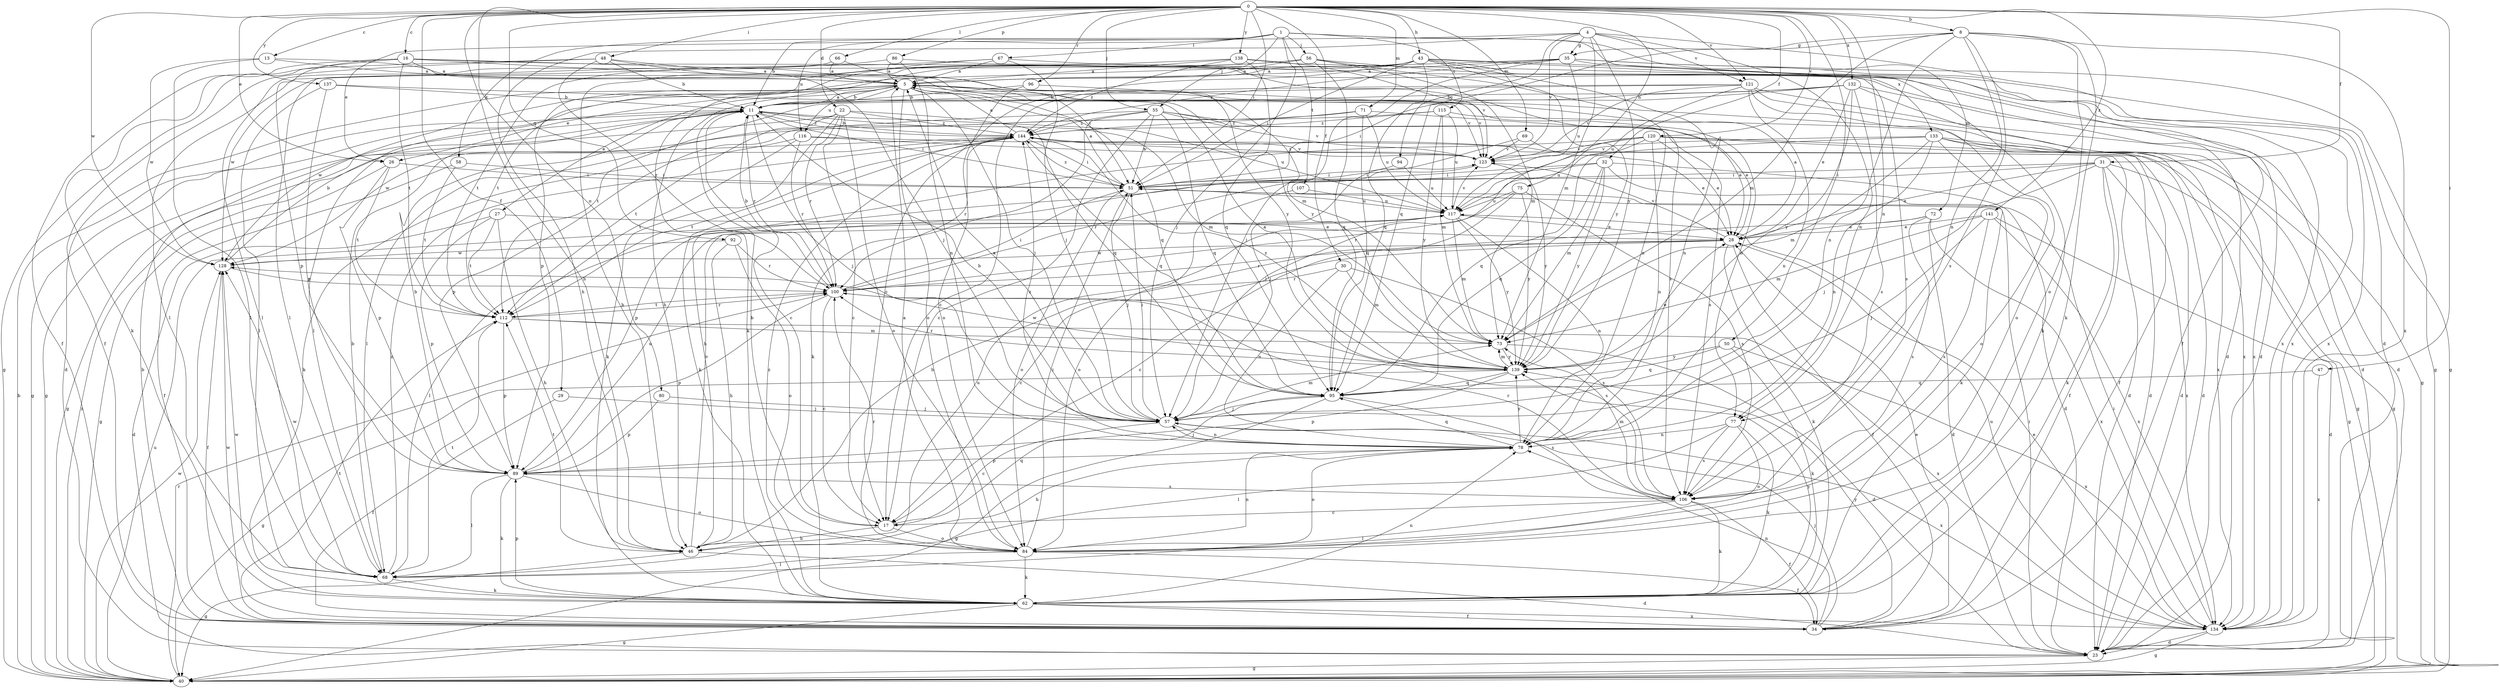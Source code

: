 strict digraph  {
0;
1;
4;
5;
8;
11;
13;
16;
17;
22;
23;
26;
27;
28;
29;
30;
31;
32;
34;
35;
40;
43;
46;
47;
48;
50;
51;
55;
56;
57;
58;
62;
66;
67;
68;
69;
71;
72;
73;
75;
77;
78;
80;
84;
86;
89;
92;
94;
95;
96;
100;
106;
107;
112;
115;
116;
117;
120;
121;
123;
128;
132;
133;
134;
137;
138;
139;
141;
144;
0 -> 8  [label=b];
0 -> 13  [label=c];
0 -> 16  [label=c];
0 -> 22  [label=d];
0 -> 26  [label=e];
0 -> 29  [label=f];
0 -> 30  [label=f];
0 -> 31  [label=f];
0 -> 32  [label=f];
0 -> 43  [label=h];
0 -> 46  [label=h];
0 -> 47  [label=i];
0 -> 48  [label=i];
0 -> 50  [label=i];
0 -> 51  [label=i];
0 -> 55  [label=j];
0 -> 66  [label=l];
0 -> 69  [label=m];
0 -> 71  [label=m];
0 -> 75  [label=n];
0 -> 77  [label=n];
0 -> 80  [label=o];
0 -> 86  [label=p];
0 -> 92  [label=q];
0 -> 96  [label=r];
0 -> 120  [label=v];
0 -> 121  [label=v];
0 -> 128  [label=w];
0 -> 132  [label=x];
0 -> 137  [label=y];
0 -> 138  [label=y];
0 -> 141  [label=z];
1 -> 11  [label=b];
1 -> 55  [label=j];
1 -> 56  [label=j];
1 -> 57  [label=j];
1 -> 58  [label=k];
1 -> 67  [label=l];
1 -> 72  [label=m];
1 -> 107  [label=t];
1 -> 115  [label=u];
1 -> 116  [label=u];
1 -> 133  [label=x];
4 -> 23  [label=d];
4 -> 26  [label=e];
4 -> 35  [label=g];
4 -> 46  [label=h];
4 -> 73  [label=m];
4 -> 77  [label=n];
4 -> 94  [label=q];
4 -> 121  [label=v];
4 -> 123  [label=v];
4 -> 139  [label=y];
5 -> 11  [label=b];
5 -> 23  [label=d];
5 -> 26  [label=e];
5 -> 27  [label=e];
5 -> 57  [label=j];
5 -> 68  [label=l];
5 -> 77  [label=n];
5 -> 84  [label=o];
5 -> 95  [label=q];
5 -> 116  [label=u];
5 -> 123  [label=v];
5 -> 128  [label=w];
8 -> 35  [label=g];
8 -> 62  [label=k];
8 -> 73  [label=m];
8 -> 77  [label=n];
8 -> 78  [label=n];
8 -> 84  [label=o];
8 -> 95  [label=q];
8 -> 106  [label=s];
8 -> 134  [label=x];
11 -> 5  [label=a];
11 -> 17  [label=c];
11 -> 40  [label=g];
11 -> 51  [label=i];
11 -> 57  [label=j];
11 -> 73  [label=m];
11 -> 100  [label=r];
11 -> 117  [label=u];
11 -> 144  [label=z];
13 -> 5  [label=a];
13 -> 51  [label=i];
13 -> 68  [label=l];
13 -> 128  [label=w];
16 -> 5  [label=a];
16 -> 23  [label=d];
16 -> 34  [label=f];
16 -> 62  [label=k];
16 -> 73  [label=m];
16 -> 89  [label=p];
16 -> 112  [label=t];
16 -> 139  [label=y];
17 -> 11  [label=b];
17 -> 46  [label=h];
17 -> 84  [label=o];
17 -> 95  [label=q];
22 -> 17  [label=c];
22 -> 40  [label=g];
22 -> 62  [label=k];
22 -> 84  [label=o];
22 -> 95  [label=q];
22 -> 100  [label=r];
22 -> 112  [label=t];
22 -> 144  [label=z];
23 -> 40  [label=g];
23 -> 51  [label=i];
26 -> 40  [label=g];
26 -> 51  [label=i];
26 -> 89  [label=p];
26 -> 112  [label=t];
27 -> 23  [label=d];
27 -> 28  [label=e];
27 -> 46  [label=h];
27 -> 89  [label=p];
27 -> 112  [label=t];
28 -> 5  [label=a];
28 -> 17  [label=c];
28 -> 34  [label=f];
28 -> 62  [label=k];
28 -> 100  [label=r];
28 -> 123  [label=v];
28 -> 128  [label=w];
29 -> 34  [label=f];
29 -> 57  [label=j];
30 -> 73  [label=m];
30 -> 78  [label=n];
30 -> 100  [label=r];
30 -> 106  [label=s];
31 -> 28  [label=e];
31 -> 34  [label=f];
31 -> 40  [label=g];
31 -> 51  [label=i];
31 -> 57  [label=j];
31 -> 62  [label=k];
31 -> 100  [label=r];
31 -> 134  [label=x];
32 -> 23  [label=d];
32 -> 51  [label=i];
32 -> 62  [label=k];
32 -> 73  [label=m];
32 -> 89  [label=p];
32 -> 95  [label=q];
32 -> 139  [label=y];
34 -> 11  [label=b];
34 -> 28  [label=e];
34 -> 57  [label=j];
34 -> 78  [label=n];
34 -> 112  [label=t];
34 -> 128  [label=w];
34 -> 139  [label=y];
35 -> 5  [label=a];
35 -> 40  [label=g];
35 -> 57  [label=j];
35 -> 62  [label=k];
35 -> 112  [label=t];
35 -> 117  [label=u];
35 -> 134  [label=x];
35 -> 144  [label=z];
40 -> 11  [label=b];
40 -> 100  [label=r];
40 -> 117  [label=u];
40 -> 128  [label=w];
40 -> 144  [label=z];
43 -> 5  [label=a];
43 -> 17  [label=c];
43 -> 34  [label=f];
43 -> 40  [label=g];
43 -> 46  [label=h];
43 -> 51  [label=i];
43 -> 78  [label=n];
43 -> 95  [label=q];
43 -> 106  [label=s];
43 -> 128  [label=w];
43 -> 139  [label=y];
46 -> 23  [label=d];
46 -> 40  [label=g];
46 -> 112  [label=t];
46 -> 117  [label=u];
46 -> 123  [label=v];
47 -> 95  [label=q];
47 -> 134  [label=x];
48 -> 5  [label=a];
48 -> 11  [label=b];
48 -> 34  [label=f];
48 -> 40  [label=g];
48 -> 57  [label=j];
48 -> 100  [label=r];
50 -> 62  [label=k];
50 -> 95  [label=q];
50 -> 134  [label=x];
50 -> 139  [label=y];
51 -> 5  [label=a];
51 -> 57  [label=j];
51 -> 84  [label=o];
51 -> 117  [label=u];
51 -> 144  [label=z];
55 -> 17  [label=c];
55 -> 28  [label=e];
55 -> 51  [label=i];
55 -> 62  [label=k];
55 -> 68  [label=l];
55 -> 95  [label=q];
55 -> 106  [label=s];
55 -> 123  [label=v];
55 -> 144  [label=z];
56 -> 5  [label=a];
56 -> 68  [label=l];
56 -> 73  [label=m];
56 -> 78  [label=n];
56 -> 89  [label=p];
56 -> 95  [label=q];
56 -> 134  [label=x];
57 -> 5  [label=a];
57 -> 11  [label=b];
57 -> 17  [label=c];
57 -> 51  [label=i];
57 -> 73  [label=m];
57 -> 78  [label=n];
57 -> 134  [label=x];
58 -> 34  [label=f];
58 -> 51  [label=i];
58 -> 112  [label=t];
62 -> 34  [label=f];
62 -> 40  [label=g];
62 -> 78  [label=n];
62 -> 89  [label=p];
62 -> 128  [label=w];
62 -> 134  [label=x];
62 -> 139  [label=y];
62 -> 144  [label=z];
66 -> 5  [label=a];
66 -> 68  [label=l];
66 -> 139  [label=y];
67 -> 5  [label=a];
67 -> 23  [label=d];
67 -> 57  [label=j];
67 -> 62  [label=k];
67 -> 112  [label=t];
68 -> 11  [label=b];
68 -> 62  [label=k];
68 -> 112  [label=t];
68 -> 128  [label=w];
68 -> 144  [label=z];
69 -> 28  [label=e];
69 -> 57  [label=j];
69 -> 123  [label=v];
71 -> 28  [label=e];
71 -> 89  [label=p];
71 -> 95  [label=q];
71 -> 117  [label=u];
71 -> 144  [label=z];
72 -> 17  [label=c];
72 -> 23  [label=d];
72 -> 28  [label=e];
72 -> 106  [label=s];
72 -> 134  [label=x];
73 -> 23  [label=d];
73 -> 139  [label=y];
75 -> 46  [label=h];
75 -> 100  [label=r];
75 -> 106  [label=s];
75 -> 117  [label=u];
75 -> 139  [label=y];
77 -> 62  [label=k];
77 -> 68  [label=l];
77 -> 78  [label=n];
77 -> 84  [label=o];
77 -> 106  [label=s];
78 -> 46  [label=h];
78 -> 57  [label=j];
78 -> 84  [label=o];
78 -> 89  [label=p];
78 -> 95  [label=q];
78 -> 139  [label=y];
78 -> 144  [label=z];
80 -> 57  [label=j];
80 -> 89  [label=p];
84 -> 5  [label=a];
84 -> 34  [label=f];
84 -> 51  [label=i];
84 -> 62  [label=k];
84 -> 68  [label=l];
84 -> 78  [label=n];
84 -> 100  [label=r];
86 -> 5  [label=a];
86 -> 68  [label=l];
86 -> 78  [label=n];
86 -> 106  [label=s];
89 -> 11  [label=b];
89 -> 62  [label=k];
89 -> 68  [label=l];
89 -> 84  [label=o];
89 -> 106  [label=s];
89 -> 117  [label=u];
92 -> 46  [label=h];
92 -> 84  [label=o];
92 -> 100  [label=r];
92 -> 128  [label=w];
94 -> 51  [label=i];
94 -> 117  [label=u];
95 -> 40  [label=g];
95 -> 57  [label=j];
95 -> 106  [label=s];
96 -> 11  [label=b];
96 -> 84  [label=o];
96 -> 134  [label=x];
100 -> 11  [label=b];
100 -> 17  [label=c];
100 -> 51  [label=i];
100 -> 89  [label=p];
100 -> 106  [label=s];
100 -> 112  [label=t];
106 -> 17  [label=c];
106 -> 34  [label=f];
106 -> 62  [label=k];
106 -> 68  [label=l];
106 -> 73  [label=m];
106 -> 100  [label=r];
107 -> 84  [label=o];
107 -> 117  [label=u];
112 -> 73  [label=m];
112 -> 89  [label=p];
112 -> 100  [label=r];
112 -> 134  [label=x];
115 -> 73  [label=m];
115 -> 117  [label=u];
115 -> 128  [label=w];
115 -> 134  [label=x];
115 -> 139  [label=y];
115 -> 144  [label=z];
116 -> 23  [label=d];
116 -> 62  [label=k];
116 -> 100  [label=r];
116 -> 112  [label=t];
116 -> 123  [label=v];
117 -> 28  [label=e];
117 -> 68  [label=l];
117 -> 73  [label=m];
117 -> 78  [label=n];
117 -> 123  [label=v];
117 -> 139  [label=y];
120 -> 23  [label=d];
120 -> 28  [label=e];
120 -> 40  [label=g];
120 -> 46  [label=h];
120 -> 57  [label=j];
120 -> 78  [label=n];
120 -> 117  [label=u];
120 -> 123  [label=v];
121 -> 11  [label=b];
121 -> 17  [label=c];
121 -> 23  [label=d];
121 -> 40  [label=g];
121 -> 78  [label=n];
121 -> 84  [label=o];
121 -> 117  [label=u];
121 -> 123  [label=v];
123 -> 51  [label=i];
123 -> 139  [label=y];
123 -> 144  [label=z];
128 -> 11  [label=b];
128 -> 34  [label=f];
128 -> 100  [label=r];
132 -> 11  [label=b];
132 -> 23  [label=d];
132 -> 28  [label=e];
132 -> 51  [label=i];
132 -> 106  [label=s];
132 -> 112  [label=t];
132 -> 134  [label=x];
132 -> 139  [label=y];
133 -> 23  [label=d];
133 -> 34  [label=f];
133 -> 40  [label=g];
133 -> 73  [label=m];
133 -> 78  [label=n];
133 -> 84  [label=o];
133 -> 95  [label=q];
133 -> 123  [label=v];
134 -> 23  [label=d];
134 -> 28  [label=e];
134 -> 40  [label=g];
134 -> 51  [label=i];
134 -> 117  [label=u];
137 -> 11  [label=b];
137 -> 68  [label=l];
137 -> 89  [label=p];
137 -> 123  [label=v];
138 -> 5  [label=a];
138 -> 46  [label=h];
138 -> 95  [label=q];
138 -> 123  [label=v];
138 -> 134  [label=x];
138 -> 144  [label=z];
139 -> 5  [label=a];
139 -> 28  [label=e];
139 -> 40  [label=g];
139 -> 73  [label=m];
139 -> 89  [label=p];
139 -> 95  [label=q];
139 -> 100  [label=r];
139 -> 128  [label=w];
139 -> 144  [label=z];
141 -> 23  [label=d];
141 -> 28  [label=e];
141 -> 57  [label=j];
141 -> 73  [label=m];
141 -> 106  [label=s];
141 -> 134  [label=x];
144 -> 5  [label=a];
144 -> 11  [label=b];
144 -> 23  [label=d];
144 -> 40  [label=g];
144 -> 51  [label=i];
144 -> 62  [label=k];
144 -> 95  [label=q];
144 -> 100  [label=r];
144 -> 112  [label=t];
144 -> 123  [label=v];
}
